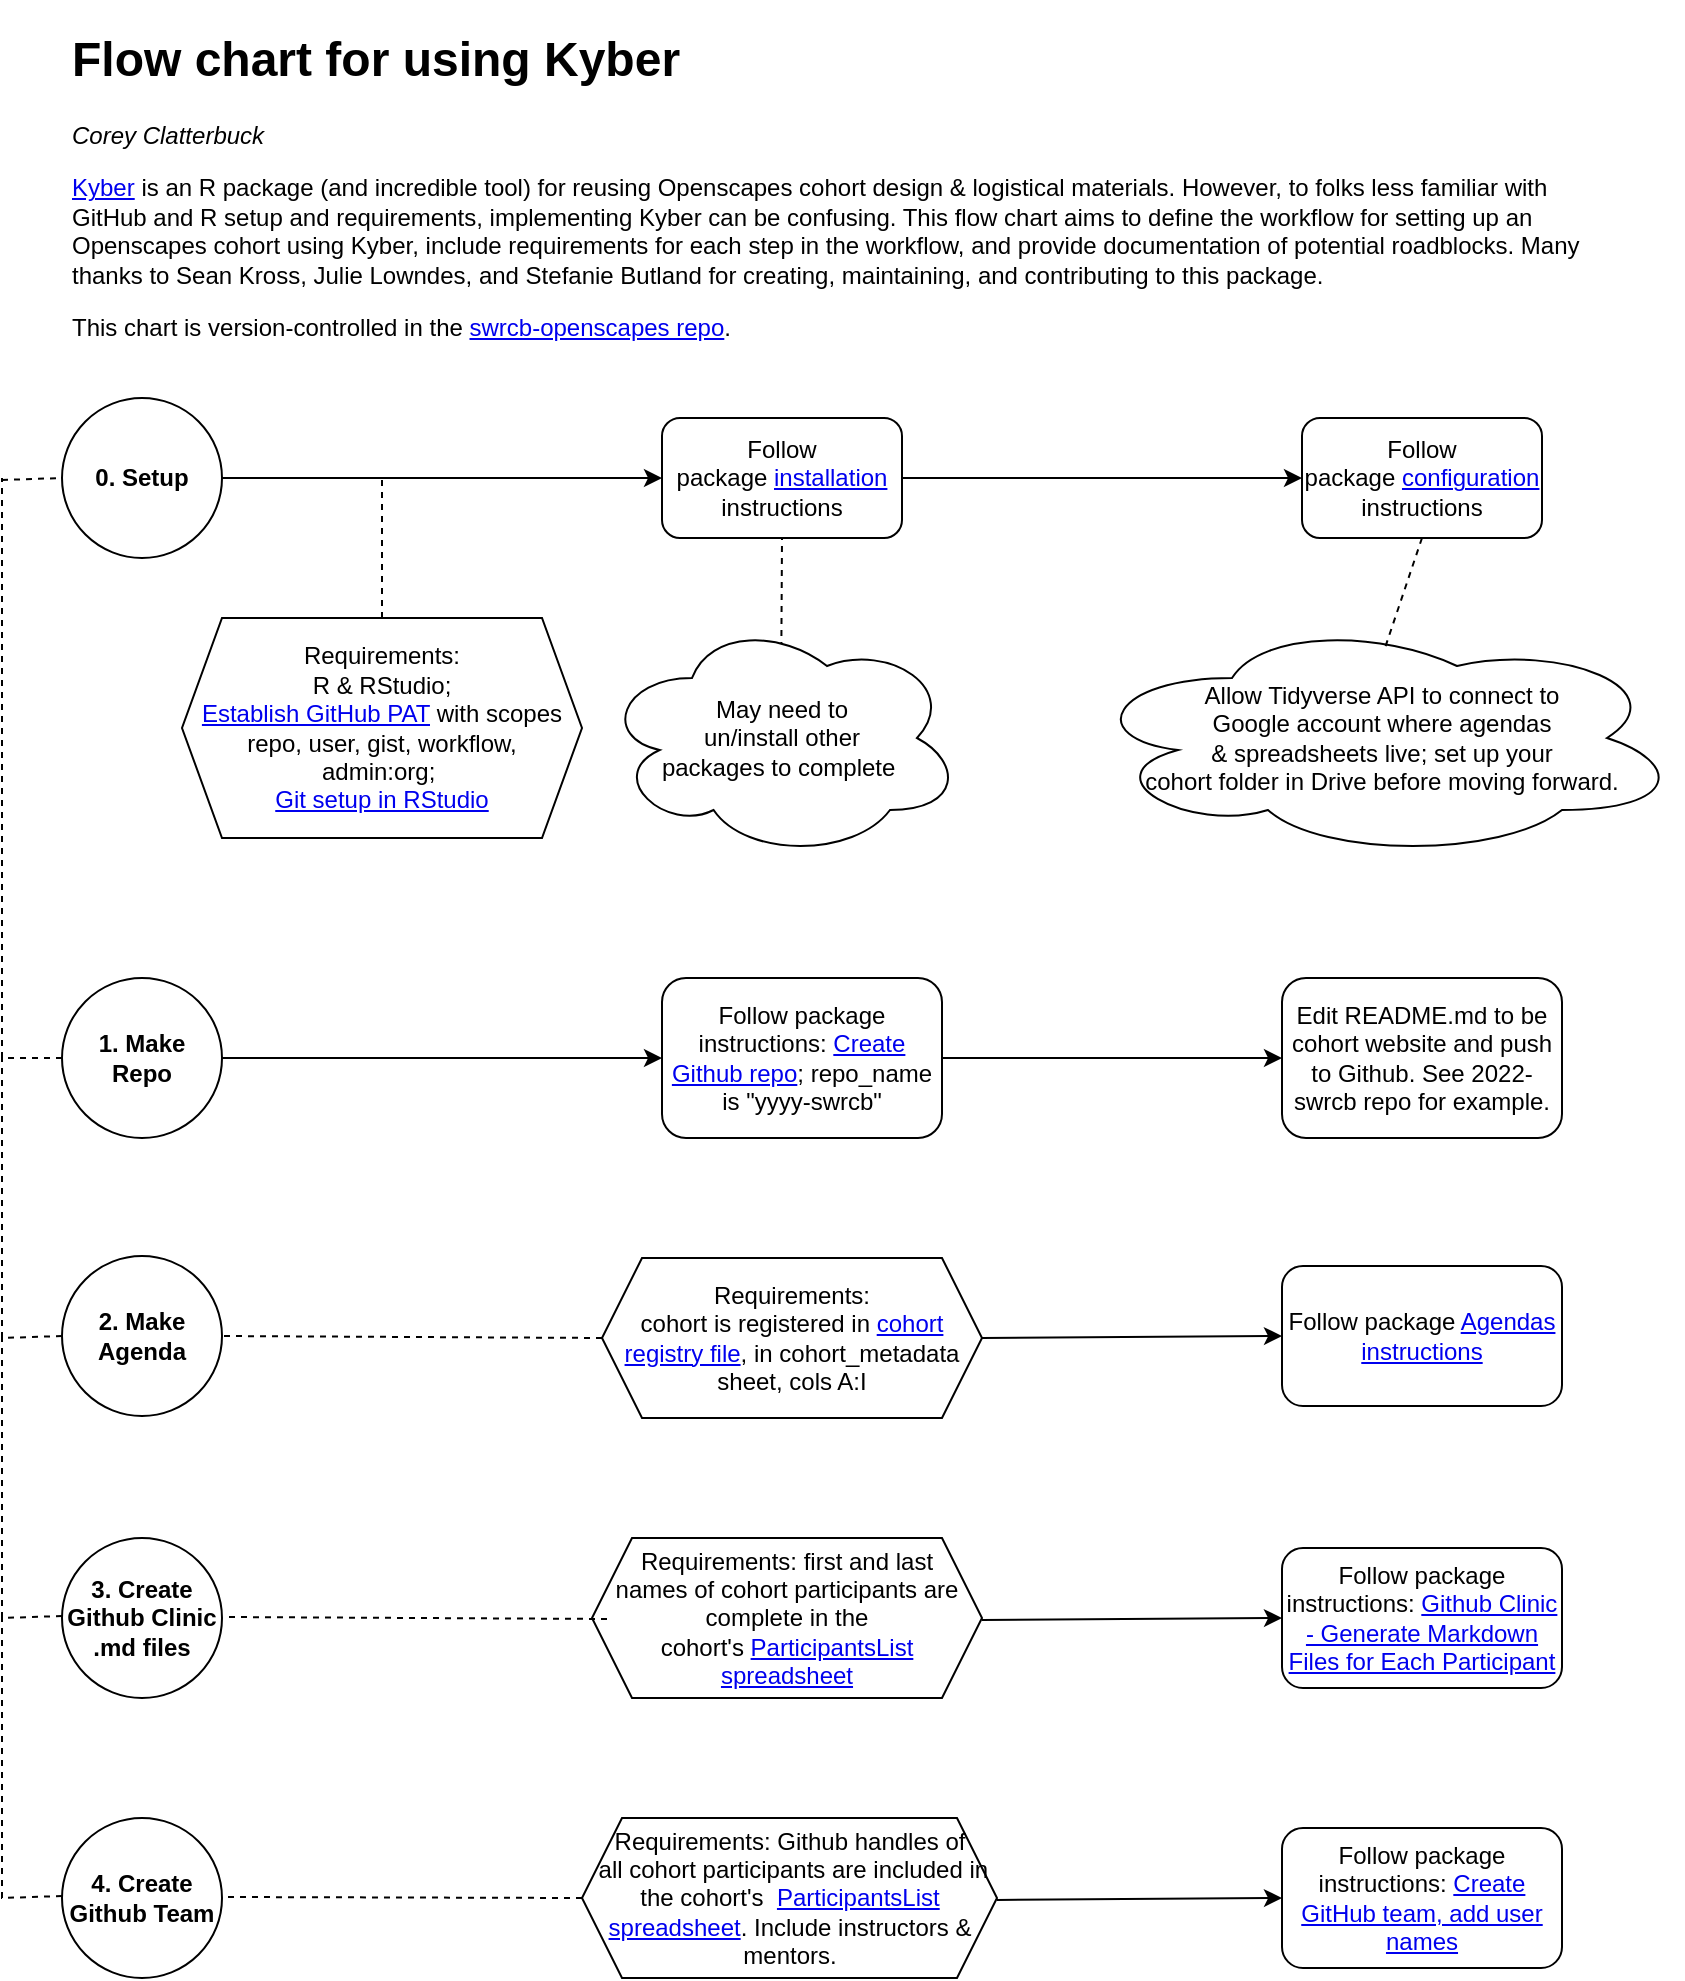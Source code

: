 <mxfile version="21.3.8" type="github">
  <diagram name="Page-1" id="2YBvvXClWsGukQMizWep">
    <mxGraphModel dx="1434" dy="796" grid="1" gridSize="10" guides="1" tooltips="1" connect="1" arrows="1" fold="1" page="1" pageScale="1" pageWidth="850" pageHeight="1100" math="0" shadow="0">
      <root>
        <mxCell id="0" />
        <mxCell id="1" parent="0" />
        <mxCell id="NNKT52EiWI1NoeeISoCc-1" value="Requirements:&lt;br&gt;R &amp;amp; RStudio; &lt;br&gt;&lt;a href=&quot;https://happygitwithr.com/https-pat.html&quot;&gt;Establish GitHub PAT&lt;/a&gt; with scopes repo, user, gist, workflow, &lt;br&gt;admin:org;&amp;nbsp;&lt;br&gt;&lt;a href=&quot;https://happygitwithr.com/connect-intro.html&quot;&gt;Git setup in RStudio&lt;/a&gt;" style="shape=hexagon;perimeter=hexagonPerimeter2;whiteSpace=wrap;html=1;fixedSize=1;" parent="1" vertex="1">
          <mxGeometry x="100" y="309" width="200" height="110" as="geometry" />
        </mxCell>
        <mxCell id="NNKT52EiWI1NoeeISoCc-2" value="&lt;b&gt;0. Setup&lt;/b&gt;" style="ellipse;whiteSpace=wrap;html=1;aspect=fixed;" parent="1" vertex="1">
          <mxGeometry x="40" y="199" width="80" height="80" as="geometry" />
        </mxCell>
        <mxCell id="NNKT52EiWI1NoeeISoCc-3" value="Follow package&amp;nbsp;&lt;a href=&quot;https://github.com/openscapes/kyber#installation&quot;&gt;installation&lt;/a&gt; instructions" style="rounded=1;whiteSpace=wrap;html=1;" parent="1" vertex="1">
          <mxGeometry x="340" y="209" width="120" height="60" as="geometry" />
        </mxCell>
        <mxCell id="NNKT52EiWI1NoeeISoCc-10" value="" style="endArrow=none;dashed=1;html=1;rounded=0;exitX=0.5;exitY=0;exitDx=0;exitDy=0;" parent="1" source="NNKT52EiWI1NoeeISoCc-1" edge="1">
          <mxGeometry width="50" height="50" relative="1" as="geometry">
            <mxPoint x="80" y="359" as="sourcePoint" />
            <mxPoint x="200" y="239" as="targetPoint" />
            <Array as="points" />
          </mxGeometry>
        </mxCell>
        <mxCell id="NNKT52EiWI1NoeeISoCc-12" value="" style="endArrow=none;dashed=1;html=1;rounded=0;entryX=0.5;entryY=1;entryDx=0;entryDy=0;exitX=0.493;exitY=0.1;exitDx=0;exitDy=0;exitPerimeter=0;" parent="1" target="NNKT52EiWI1NoeeISoCc-3" edge="1">
          <mxGeometry width="50" height="50" relative="1" as="geometry">
            <mxPoint x="399.44" y="366" as="sourcePoint" />
            <mxPoint x="400.56" y="309" as="targetPoint" />
          </mxGeometry>
        </mxCell>
        <mxCell id="NNKT52EiWI1NoeeISoCc-13" value="" style="endArrow=classic;html=1;rounded=0;entryX=0;entryY=0.5;entryDx=0;entryDy=0;exitX=1;exitY=0.5;exitDx=0;exitDy=0;" parent="1" source="NNKT52EiWI1NoeeISoCc-2" target="NNKT52EiWI1NoeeISoCc-3" edge="1">
          <mxGeometry width="50" height="50" relative="1" as="geometry">
            <mxPoint x="161" y="304" as="sourcePoint" />
            <mxPoint x="211" y="254" as="targetPoint" />
          </mxGeometry>
        </mxCell>
        <mxCell id="NNKT52EiWI1NoeeISoCc-14" value="Follow package&amp;nbsp;&lt;a href=&quot;https://github.com/openscapes/kyber#configuration&quot;&gt;configuration&lt;/a&gt; instructions" style="rounded=1;whiteSpace=wrap;html=1;" parent="1" vertex="1">
          <mxGeometry x="660" y="209" width="120" height="60" as="geometry" />
        </mxCell>
        <mxCell id="NNKT52EiWI1NoeeISoCc-15" value="" style="endArrow=classic;html=1;rounded=0;entryX=0;entryY=0.5;entryDx=0;entryDy=0;exitX=1;exitY=0.5;exitDx=0;exitDy=0;" parent="1" source="NNKT52EiWI1NoeeISoCc-3" target="NNKT52EiWI1NoeeISoCc-14" edge="1">
          <mxGeometry width="50" height="50" relative="1" as="geometry">
            <mxPoint x="460" y="299" as="sourcePoint" />
            <mxPoint x="510" y="249" as="targetPoint" />
          </mxGeometry>
        </mxCell>
        <mxCell id="NNKT52EiWI1NoeeISoCc-16" value="May need to&lt;br&gt;un/install other&lt;br&gt;packages to complete&amp;nbsp;" style="ellipse;shape=cloud;whiteSpace=wrap;html=1;" parent="1" vertex="1">
          <mxGeometry x="310" y="309" width="180" height="120" as="geometry" />
        </mxCell>
        <mxCell id="NNKT52EiWI1NoeeISoCc-17" value="Allow Tidyverse API to connect to&lt;br&gt;Google account where agendas&lt;br&gt;&amp;amp; spreadsheets live; set up your&lt;br&gt;cohort folder in Drive before moving&amp;nbsp;forward." style="ellipse;shape=cloud;whiteSpace=wrap;html=1;" parent="1" vertex="1">
          <mxGeometry x="550" y="309" width="300" height="120" as="geometry" />
        </mxCell>
        <mxCell id="NNKT52EiWI1NoeeISoCc-20" value="" style="endArrow=none;dashed=1;html=1;rounded=0;exitX=0.506;exitY=0.117;exitDx=0;exitDy=0;exitPerimeter=0;entryX=0.5;entryY=1;entryDx=0;entryDy=0;" parent="1" source="NNKT52EiWI1NoeeISoCc-17" target="NNKT52EiWI1NoeeISoCc-14" edge="1">
          <mxGeometry width="50" height="50" relative="1" as="geometry">
            <mxPoint x="550" y="359" as="sourcePoint" />
            <mxPoint x="600" y="309" as="targetPoint" />
          </mxGeometry>
        </mxCell>
        <mxCell id="NNKT52EiWI1NoeeISoCc-22" value="1. Make&lt;br&gt;Repo" style="ellipse;whiteSpace=wrap;html=1;aspect=fixed;fontStyle=1" parent="1" vertex="1">
          <mxGeometry x="40" y="489" width="80" height="80" as="geometry" />
        </mxCell>
        <mxCell id="NNKT52EiWI1NoeeISoCc-26" value="Follow package instructions:&amp;nbsp;&lt;a href=&quot;https://github.com/openscapes/kyber#create-github-repo&quot;&gt;Create Github repo&lt;/a&gt;; repo_name is &quot;yyyy-swrcb&quot;" style="rounded=1;whiteSpace=wrap;html=1;" parent="1" vertex="1">
          <mxGeometry x="340" y="489" width="140" height="80" as="geometry" />
        </mxCell>
        <mxCell id="NNKT52EiWI1NoeeISoCc-27" value="Edit README.md to be cohort website and push to Github. See 2022-swrcb repo for example." style="rounded=1;whiteSpace=wrap;html=1;" parent="1" vertex="1">
          <mxGeometry x="650" y="489" width="140" height="80" as="geometry" />
        </mxCell>
        <mxCell id="NNKT52EiWI1NoeeISoCc-28" value="2. Make&lt;br&gt;Agenda" style="ellipse;whiteSpace=wrap;html=1;aspect=fixed;fontStyle=1" parent="1" vertex="1">
          <mxGeometry x="40" y="628" width="80" height="80" as="geometry" />
        </mxCell>
        <mxCell id="NNKT52EiWI1NoeeISoCc-29" value="3. Create Github Clinic .md files" style="ellipse;whiteSpace=wrap;html=1;aspect=fixed;fontStyle=1" parent="1" vertex="1">
          <mxGeometry x="40" y="769" width="80" height="80" as="geometry" />
        </mxCell>
        <mxCell id="NNKT52EiWI1NoeeISoCc-30" value="4. Create Github Team" style="ellipse;whiteSpace=wrap;html=1;aspect=fixed;fontStyle=1" parent="1" vertex="1">
          <mxGeometry x="40" y="909" width="80" height="80" as="geometry" />
        </mxCell>
        <mxCell id="NNKT52EiWI1NoeeISoCc-31" value="" style="endArrow=classic;html=1;rounded=0;entryX=0;entryY=0.5;entryDx=0;entryDy=0;exitX=1;exitY=0.5;exitDx=0;exitDy=0;" parent="1" source="NNKT52EiWI1NoeeISoCc-22" target="NNKT52EiWI1NoeeISoCc-26" edge="1">
          <mxGeometry width="50" height="50" relative="1" as="geometry">
            <mxPoint x="120" y="519.5" as="sourcePoint" />
            <mxPoint x="260" y="519.5" as="targetPoint" />
            <Array as="points" />
          </mxGeometry>
        </mxCell>
        <mxCell id="NNKT52EiWI1NoeeISoCc-32" value="" style="endArrow=classic;html=1;rounded=0;entryX=0;entryY=0.5;entryDx=0;entryDy=0;exitX=1;exitY=0.5;exitDx=0;exitDy=0;" parent="1" source="NNKT52EiWI1NoeeISoCc-26" target="NNKT52EiWI1NoeeISoCc-27" edge="1">
          <mxGeometry width="50" height="50" relative="1" as="geometry">
            <mxPoint x="480" y="519.5" as="sourcePoint" />
            <mxPoint x="620" y="519.5" as="targetPoint" />
          </mxGeometry>
        </mxCell>
        <mxCell id="NNKT52EiWI1NoeeISoCc-33" value="" style="endArrow=classic;html=1;rounded=0;entryX=0;entryY=0.5;entryDx=0;entryDy=0;exitX=1;exitY=0.5;exitDx=0;exitDy=0;" parent="1" source="NNKT52EiWI1NoeeISoCc-35" target="NNKT52EiWI1NoeeISoCc-40" edge="1">
          <mxGeometry width="50" height="50" relative="1" as="geometry">
            <mxPoint x="430" y="659" as="sourcePoint" />
            <mxPoint x="650" y="659.5" as="targetPoint" />
          </mxGeometry>
        </mxCell>
        <mxCell id="NNKT52EiWI1NoeeISoCc-35" value="Requirements: &lt;br&gt;cohort is registered in &lt;a href=&quot;https://docs.google.com/spreadsheets/d/1Ys9KiTXXmZ_laBoCV2QWEm7AcnGSVQaXvm2xpi4XTSc/edit#gid=695033382&quot;&gt;cohort registry file&lt;/a&gt;, in cohort_metadata sheet, cols A:I" style="shape=hexagon;perimeter=hexagonPerimeter2;whiteSpace=wrap;html=1;fixedSize=1;" parent="1" vertex="1">
          <mxGeometry x="310" y="629" width="190" height="80" as="geometry" />
        </mxCell>
        <mxCell id="NNKT52EiWI1NoeeISoCc-37" value="" style="endArrow=none;dashed=1;html=1;rounded=0;entryX=1;entryY=0.5;entryDx=0;entryDy=0;exitX=0;exitY=0.5;exitDx=0;exitDy=0;" parent="1" source="NNKT52EiWI1NoeeISoCc-35" target="NNKT52EiWI1NoeeISoCc-28" edge="1">
          <mxGeometry width="50" height="50" relative="1" as="geometry">
            <mxPoint x="80" y="738" as="sourcePoint" />
            <mxPoint x="370" y="598" as="targetPoint" />
          </mxGeometry>
        </mxCell>
        <mxCell id="NNKT52EiWI1NoeeISoCc-40" value="Follow package &lt;a href=&quot;https://github.com/Openscapes/kyber#agendas&quot;&gt;Agendas instructions&lt;/a&gt;" style="rounded=1;whiteSpace=wrap;html=1;" parent="1" vertex="1">
          <mxGeometry x="650" y="633" width="140" height="70" as="geometry" />
        </mxCell>
        <mxCell id="NNKT52EiWI1NoeeISoCc-41" value="&lt;span style=&quot;font-weight: normal;&quot;&gt;Requirements: first and last &lt;br&gt;names of cohort participants are complete in the cohort&#39;s&amp;nbsp;&lt;a href=&quot;https://docs.google.com/spreadsheets/d/1bN80xSd0dkGEKpdAb0s8OmL_8aAF_wzR04DA1h8uZCY/edit#gid=0&quot;&gt;ParticipantsList spreadsheet&lt;/a&gt;&lt;/span&gt;" style="shape=hexagon;perimeter=hexagonPerimeter2;whiteSpace=wrap;html=1;fixedSize=1;fontStyle=1;" parent="1" vertex="1">
          <mxGeometry x="305" y="769" width="195" height="80" as="geometry" />
        </mxCell>
        <mxCell id="NNKT52EiWI1NoeeISoCc-44" value="&lt;span style=&quot;font-weight: normal;&quot;&gt;Requirements: Github handles of&lt;br&gt;&amp;nbsp;all cohort participants are included in the cohort&#39;s&amp;nbsp;&amp;nbsp;&lt;a href=&quot;https://docs.google.com/spreadsheets/d/1bN80xSd0dkGEKpdAb0s8OmL_8aAF_wzR04DA1h8uZCY/edit#gid=0&quot;&gt;ParticipantsList spreadsheet&lt;/a&gt;. Include instructors &amp;amp; mentors.&lt;/span&gt;" style="shape=hexagon;perimeter=hexagonPerimeter2;whiteSpace=wrap;html=1;fixedSize=1;fontStyle=1;" parent="1" vertex="1">
          <mxGeometry x="300" y="909" width="207.5" height="80" as="geometry" />
        </mxCell>
        <mxCell id="NNKT52EiWI1NoeeISoCc-45" value="" style="endArrow=none;dashed=1;html=1;rounded=0;exitX=0;exitY=0.5;exitDx=0;exitDy=0;" parent="1" source="NNKT52EiWI1NoeeISoCc-28" edge="1">
          <mxGeometry width="50" height="50" relative="1" as="geometry">
            <mxPoint x="350" y="729" as="sourcePoint" />
            <mxPoint x="10" y="529" as="targetPoint" />
            <Array as="points">
              <mxPoint x="10" y="669" />
            </Array>
          </mxGeometry>
        </mxCell>
        <mxCell id="NNKT52EiWI1NoeeISoCc-47" value="" style="endArrow=none;dashed=1;html=1;rounded=0;exitX=0;exitY=0.5;exitDx=0;exitDy=0;" parent="1" source="NNKT52EiWI1NoeeISoCc-22" edge="1">
          <mxGeometry width="50" height="50" relative="1" as="geometry">
            <mxPoint x="350" y="729" as="sourcePoint" />
            <mxPoint x="10" y="239" as="targetPoint" />
            <Array as="points">
              <mxPoint x="10" y="529" />
            </Array>
          </mxGeometry>
        </mxCell>
        <mxCell id="NNKT52EiWI1NoeeISoCc-48" value="" style="endArrow=none;dashed=1;html=1;rounded=0;exitX=0;exitY=0.5;exitDx=0;exitDy=0;" parent="1" edge="1">
          <mxGeometry width="50" height="50" relative="1" as="geometry">
            <mxPoint x="40" y="808" as="sourcePoint" />
            <mxPoint x="10" y="669" as="targetPoint" />
            <Array as="points">
              <mxPoint x="10" y="809" />
            </Array>
          </mxGeometry>
        </mxCell>
        <mxCell id="NNKT52EiWI1NoeeISoCc-49" value="" style="endArrow=none;dashed=1;html=1;rounded=0;exitX=0;exitY=0.5;exitDx=0;exitDy=0;" parent="1" edge="1">
          <mxGeometry width="50" height="50" relative="1" as="geometry">
            <mxPoint x="40" y="948" as="sourcePoint" />
            <mxPoint x="10" y="809" as="targetPoint" />
            <Array as="points">
              <mxPoint x="10" y="949" />
            </Array>
          </mxGeometry>
        </mxCell>
        <mxCell id="NNKT52EiWI1NoeeISoCc-50" value="" style="endArrow=none;dashed=1;html=1;rounded=0;entryX=1;entryY=0.5;entryDx=0;entryDy=0;exitX=0;exitY=0.5;exitDx=0;exitDy=0;" parent="1" edge="1">
          <mxGeometry width="50" height="50" relative="1" as="geometry">
            <mxPoint x="312.5" y="809.5" as="sourcePoint" />
            <mxPoint x="122.5" y="808.5" as="targetPoint" />
          </mxGeometry>
        </mxCell>
        <mxCell id="NNKT52EiWI1NoeeISoCc-51" value="" style="endArrow=none;dashed=1;html=1;rounded=0;entryX=1;entryY=0.5;entryDx=0;entryDy=0;exitX=0;exitY=0.5;exitDx=0;exitDy=0;" parent="1" source="NNKT52EiWI1NoeeISoCc-44" edge="1">
          <mxGeometry width="50" height="50" relative="1" as="geometry">
            <mxPoint x="312.5" y="949.5" as="sourcePoint" />
            <mxPoint x="122.5" y="948.5" as="targetPoint" />
          </mxGeometry>
        </mxCell>
        <mxCell id="NNKT52EiWI1NoeeISoCc-52" value="" style="endArrow=classic;html=1;rounded=0;entryX=0;entryY=0.5;entryDx=0;entryDy=0;exitX=1;exitY=0.5;exitDx=0;exitDy=0;" parent="1" target="NNKT52EiWI1NoeeISoCc-53" edge="1">
          <mxGeometry width="50" height="50" relative="1" as="geometry">
            <mxPoint x="500" y="810" as="sourcePoint" />
            <mxPoint x="650" y="800.5" as="targetPoint" />
          </mxGeometry>
        </mxCell>
        <mxCell id="NNKT52EiWI1NoeeISoCc-53" value="Follow package instructions: &lt;a href=&quot;https://github.com/Openscapes/kyber#github-clinic---generate-markdown-files-for-each-participant&quot;&gt;Github Clinic - Generate Markdown Files for Each Participant&lt;/a&gt;" style="rounded=1;whiteSpace=wrap;html=1;" parent="1" vertex="1">
          <mxGeometry x="650" y="774" width="140" height="70" as="geometry" />
        </mxCell>
        <mxCell id="NNKT52EiWI1NoeeISoCc-54" value="" style="endArrow=classic;html=1;rounded=0;exitX=1;exitY=0.5;exitDx=0;exitDy=0;entryX=0;entryY=0.5;entryDx=0;entryDy=0;" parent="1" target="NNKT52EiWI1NoeeISoCc-55" edge="1">
          <mxGeometry width="50" height="50" relative="1" as="geometry">
            <mxPoint x="507.5" y="950" as="sourcePoint" />
            <mxPoint x="640" y="949" as="targetPoint" />
          </mxGeometry>
        </mxCell>
        <mxCell id="NNKT52EiWI1NoeeISoCc-55" value="Follow package instructions: &lt;a href=&quot;https://github.com/Openscapes/kyber#create-github-team-add-usernames&quot;&gt;Create GitHub team, add user names&lt;/a&gt;" style="rounded=1;whiteSpace=wrap;html=1;" parent="1" vertex="1">
          <mxGeometry x="650" y="914" width="140" height="70" as="geometry" />
        </mxCell>
        <mxCell id="NNKT52EiWI1NoeeISoCc-56" value="&lt;h1&gt;Flow chart for using Kyber&lt;/h1&gt;&lt;p&gt;&lt;i&gt;Corey Clatterbuck&lt;/i&gt;&lt;/p&gt;&lt;p&gt;&lt;a href=&quot;https://github.com/Openscapes/kyber&quot;&gt;Kyber&lt;/a&gt; is an R package (and incredible tool) for reusing Openscapes cohort design &amp;amp; logistical materials. However, to folks less familiar with GitHub and R setup and requirements, implementing Kyber can be confusing. This flow chart aims to define the workflow for setting up an Openscapes cohort using Kyber, include requirements for each step in the workflow, and provide documentation of potential roadblocks. Many thanks to Sean Kross, Julie Lowndes, and Stefanie Butland for creating, maintaining, and contributing to this package.&amp;nbsp;&lt;/p&gt;&lt;p&gt;This chart is version-controlled in the &lt;a href=&quot;https://github.com/CAWaterBoardDataCenter/swrcb-openscapes&quot;&gt;swrcb-openscapes repo&lt;/a&gt;.&lt;/p&gt;" style="text;html=1;strokeColor=none;fillColor=none;spacing=5;spacingTop=-20;whiteSpace=wrap;overflow=hidden;rounded=0;" parent="1" vertex="1">
          <mxGeometry x="40" y="10" width="770" height="170" as="geometry" />
        </mxCell>
        <mxCell id="FOCxhA3XRHWHdZon7XVK-3" value="" style="orthogonalLoop=1;jettySize=auto;html=1;rounded=0;entryX=0;entryY=0.5;entryDx=0;entryDy=0;dashed=1;endArrow=none;endFill=0;" edge="1" parent="1" target="NNKT52EiWI1NoeeISoCc-2">
          <mxGeometry width="80" relative="1" as="geometry">
            <mxPoint x="10" y="240" as="sourcePoint" />
            <mxPoint x="140" y="440" as="targetPoint" />
          </mxGeometry>
        </mxCell>
      </root>
    </mxGraphModel>
  </diagram>
</mxfile>
